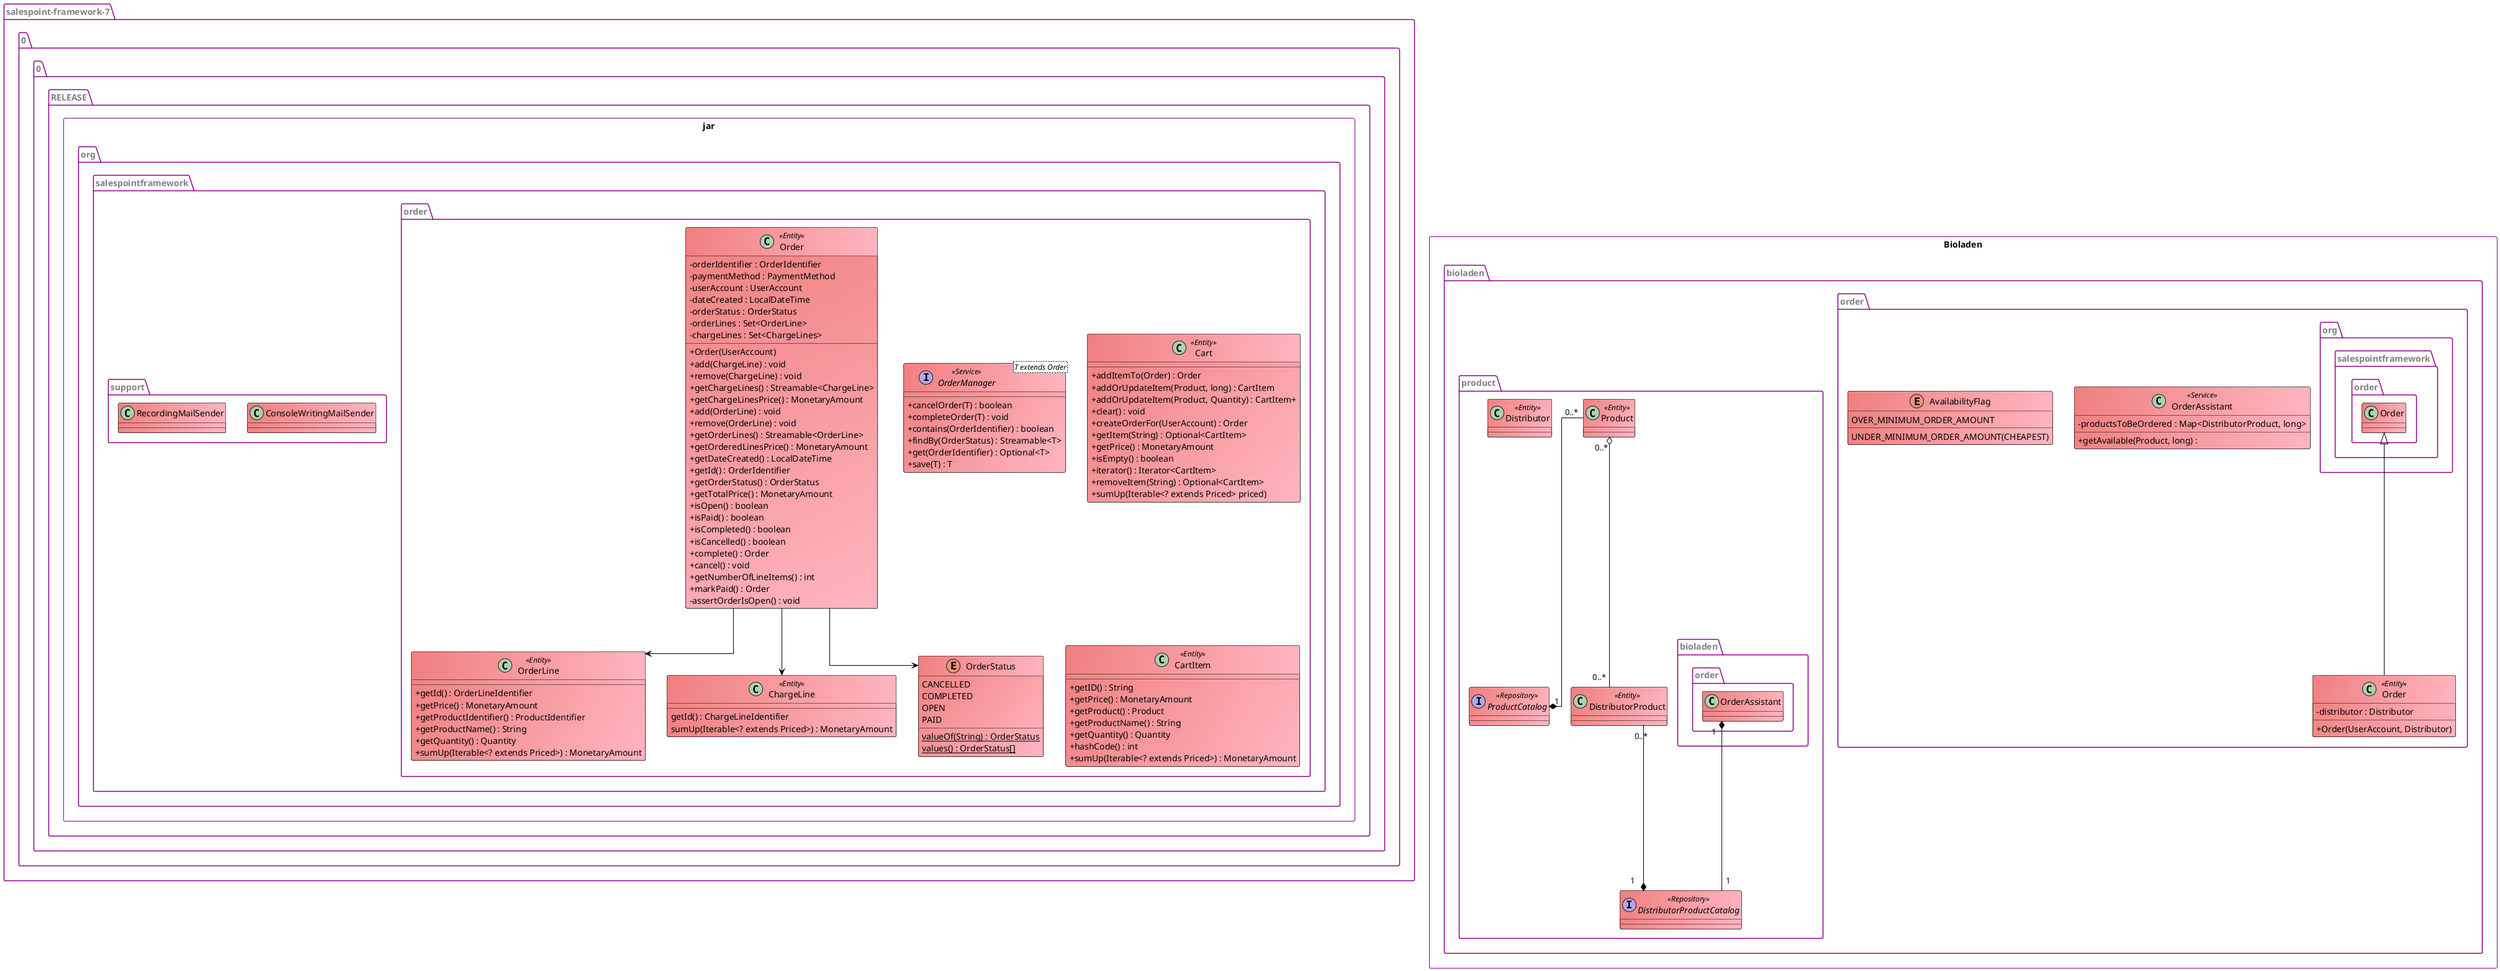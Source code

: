 @startuml

skinparam class {
	BackgroundColor #LightCoral/LightPink
    BorderColor Black
    ArrowColor  Black
}

skinparam package {
    FontColor Grey
    BorderColor DarkMagenta
}

skinparam classAttributeIconSize 0
skinparam linetype ortho

rectangle salespoint-framework-7.0.0.RELEASE.jar {
    namespace org.salespointframework.order {
        interface OrderManager <T extends Order> <<Service>>{
            +cancelOrder(T) : boolean
            +completeOrder(T) : void
            +contains(OrderIdentifier) : boolean
            +findBy(OrderStatus) : Streamable<T>
            +get(OrderIdentifier) : Optional<T>
            +save(T) : T
        }

        class Order <<Entity>>{
            -orderIdentifier : OrderIdentifier
            -paymentMethod : PaymentMethod
            -userAccount : UserAccount
            -dateCreated : LocalDateTime
            -orderStatus : OrderStatus
            -orderLines : Set<OrderLine>
            -chargeLines : Set<ChargeLines>

            +Order(UserAccount)
            +add(ChargeLine) : void
            +remove(ChargeLine) : void
            +getChargeLines() : Streamable<ChargeLine>
            +getChargeLinesPrice() : MonetaryAmount
            +add(OrderLine) : void
            +remove(OrderLine) : void
            +getOrderLines() : Streamable<OrderLine>
            +getOrderedLinesPrice() : MonetaryAmount
            +getDateCreated() : LocalDateTime
            +getId() : OrderIdentifier
            +getOrderStatus() : OrderStatus
            +getTotalPrice() : MonetaryAmount
            +isOpen() : boolean
            +isPaid() : boolean
            +isCompleted() : boolean
            +isCancelled() : boolean
            +complete() : Order
            +cancel() : void
            +getNumberOfLineItems() : int
            +markPaid() : Order
            -assertOrderIsOpen() : void
        }

        class Cart <<Entity>>{
            +addItemTo(Order) : Order
            +addOrUpdateItem(Product, long) : CartItem
            +addOrUpdateItem(Product, Quantity) : CartItem+
            +clear() : void
            +createOrderFor(UserAccount) : Order
            +getItem(String) : Optional<CartItem>
            +getPrice() : MonetaryAmount
            +isEmpty() : boolean
            +iterator() : Iterator<CartItem>
            +removeItem(String) : Optional<CartItem>
            +sumUp(Iterable<? extends Priced> priced)
        }

        class CartItem <<Entity>>{
            +getID() : String
            +getPrice() : MonetaryAmount
            +getProduct() : Product
            +getProductName() : String
            +getQuantity() : Quantity
            +hashCode() : int
            +sumUp(Iterable<? extends Priced>) : MonetaryAmount
        }

        class OrderLine <<Entity>> {
            +getId() : OrderLineIdentifier
            +getPrice() : MonetaryAmount
            +getProductIdentifier() : ProductIdentifier
            +getProductName() : String
            +getQuantity() : Quantity
            +sumUp(Iterable<? extends Priced>) : MonetaryAmount
        }

        class ChargeLine <<Entity>> {
            getId() : ChargeLineIdentifier
            sumUp(Iterable<? extends Priced>) : MonetaryAmount
        }

        enum OrderStatus {
            CANCELLED
            COMPLETED
            OPEN
            PAID

            {static} valueOf(String) : OrderStatus
            {static} values() : OrderStatus[]
        }


        Order --> OrderStatus
        Order --> OrderLine
        Order --> ChargeLine

    }

    namespace org.salespointframework.support {
        class ConsoleWritingMailSender {

        }

        class RecordingMailSender {

        }
    }

}



rectangle Bioladen {
    namespace bioladen.order {
        class Order <<Entity>> extends org.salespointframework.order.Order {
            -distributor : Distributor

            +Order(UserAccount, Distributor)
        }

        class OrderAssistant <<Service>> {
            -productsToBeOrdered : Map<DistributorProduct, long>

            +getAvailable(Product, long) :
        }

        enum AvailabilityFlag {
            UNDER_MINIMUM_ORDER_AMOUNT(CHEAPEST)
            OVER_MINIMUM_ORDER_AMOUNT

        }

    }

    namespace bioladen.product {

        interface ProductCatalog <<Repository>> {

        }

        interface DistributorProductCatalog <<Repository>> {

        }

        class DistributorProduct <<Entity>> {

        }

        class Product <<Entity>> {

        }

        class Distributor <<Entity>> {

        }



        Product "0..*" o-- "0..*" DistributorProduct
        DistributorProduct "0..*" --* "1" DistributorProductCatalog
        Product "0..*" --* "1" ProductCatalog


        bioladen.order.OrderAssistant "1" *-- "1" DistributorProductCatalog


    }

}

@enduml